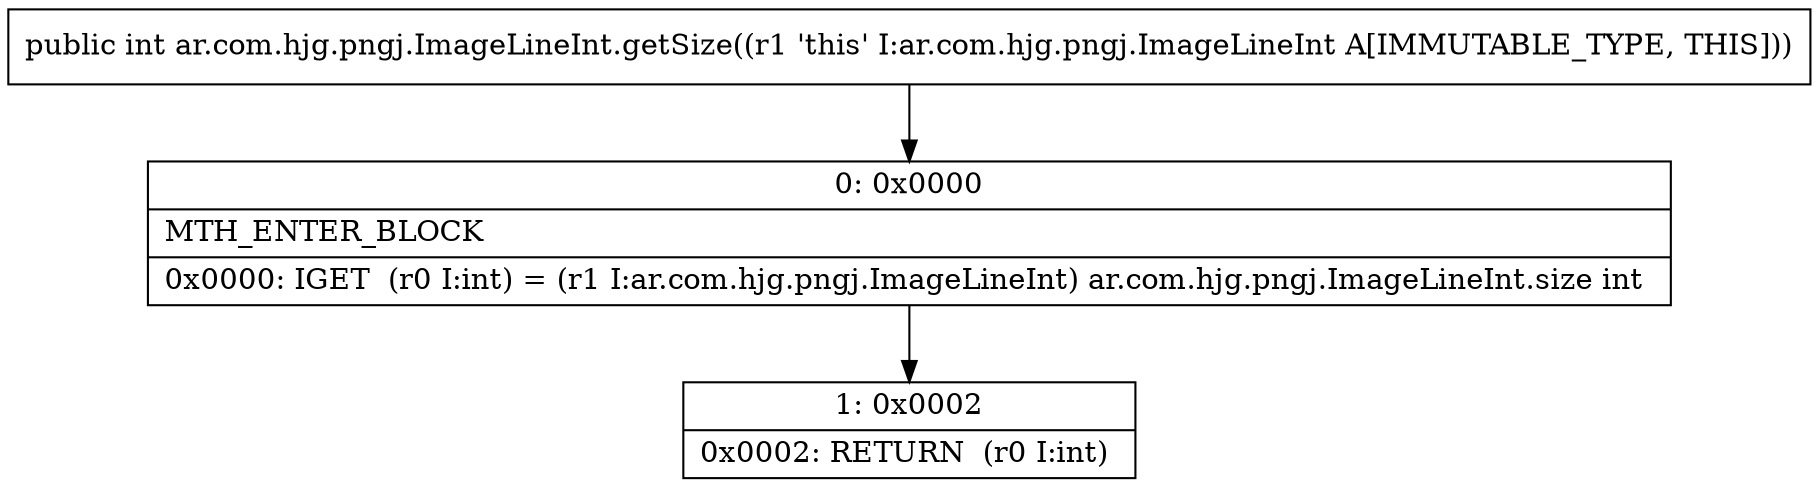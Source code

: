 digraph "CFG forar.com.hjg.pngj.ImageLineInt.getSize()I" {
Node_0 [shape=record,label="{0\:\ 0x0000|MTH_ENTER_BLOCK\l|0x0000: IGET  (r0 I:int) = (r1 I:ar.com.hjg.pngj.ImageLineInt) ar.com.hjg.pngj.ImageLineInt.size int \l}"];
Node_1 [shape=record,label="{1\:\ 0x0002|0x0002: RETURN  (r0 I:int) \l}"];
MethodNode[shape=record,label="{public int ar.com.hjg.pngj.ImageLineInt.getSize((r1 'this' I:ar.com.hjg.pngj.ImageLineInt A[IMMUTABLE_TYPE, THIS])) }"];
MethodNode -> Node_0;
Node_0 -> Node_1;
}

